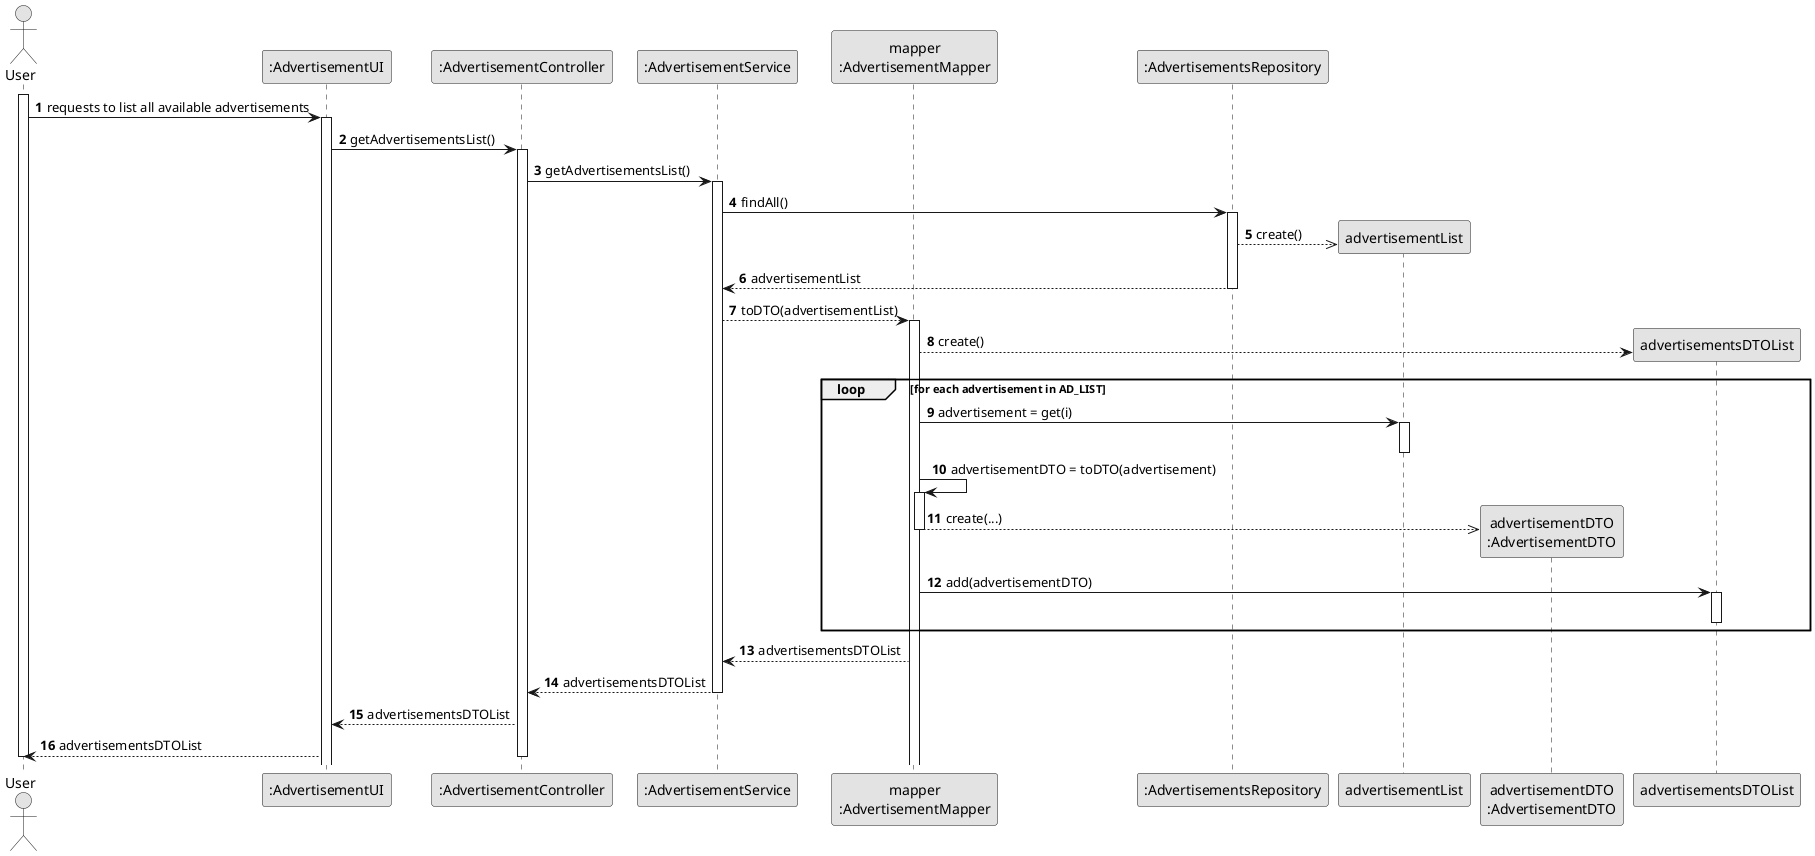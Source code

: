 @startuml
skinparam monochrome true
skinparam packageStyle rectangle
skinparam shadowing false

autonumber

actor "User" as USER
participant ":AdvertisementUI" as UI
participant ":AdvertisementController" as CTRL
participant ":AdvertisementService" as SERV
participant "mapper\n:AdvertisementMapper" as MAPPER
participant ":AdvertisementsRepository" as AD_REPO
participant "advertisementList" as AD_LIST
participant "advertisementDTO\n:AdvertisementDTO" as advertisementDTO



activate USER

    USER -> UI : requests to list all available advertisements
    activate UI
        UI -> CTRL : getAdvertisementsList()
        activate CTRL

            CTRL -> SERV : getAdvertisementsList()
            activate SERV

                SERV -> AD_REPO : findAll()
                activate AD_REPO
                AD_REPO -->> AD_LIST**:create()
                AD_REPO --> SERV : advertisementList
                deactivate AD_REPO
            SERV --> MAPPER : toDTO(advertisementList)
            activate MAPPER
            MAPPER --> advertisementsDTOList**:create()
            loop for each advertisement in AD_LIST
                MAPPER -> AD_LIST : advertisement = get(i)
                activate AD_LIST
                deactivate AD_LIST
                MAPPER -> MAPPER : advertisementDTO = toDTO(advertisement)
                activate MAPPER
                MAPPER -->> advertisementDTO**:create(...)
                deactivate MAPPER
                MAPPER -> advertisementsDTOList :add(advertisementDTO)
                activate advertisementsDTOList
                deactivate advertisementsDTOList
            end
            MAPPER --> SERV : advertisementsDTOList
            SERV --> CTRL : advertisementsDTOList
            deactivate SERV
        CTRL --> UI : advertisementsDTOList
        UI --> USER : advertisementsDTOList
        deactivate CTRL
deactivate USER
@enduml